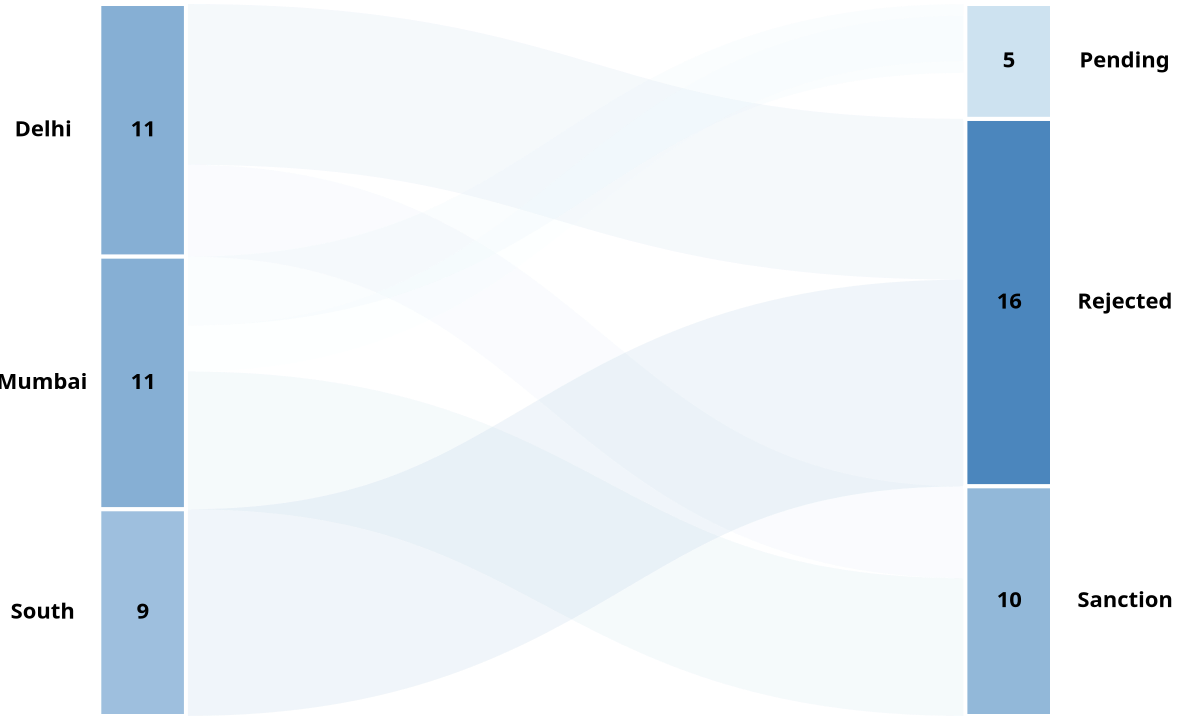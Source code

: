 {
  "$schema": "https://vega.github.io/schema/vega/v4.0.json",
  "width": 575,
  "height": 360,
  "padding": {"left": 5, "right": 20},
  "autosize": "fit",
  "data": [
    {
      "name": "rawData",
      "values": {
        "aggregations": {
          "table": {
            "buckets": [
              {
                "key": {
                  "my_source": "Delhi",
                  "my_dest": "Rejected"
                },
                "doc_count": 7
              },
              {
                "key": {
                  "my_source": "Delhi",
                  "my_dest": "Sanction"
                },
                "doc_count": 4
              },
              {
                "key": {
                  "my_source": "Mumbai",
                  "my_dest": "Pending"
                },
                "doc_count": 2
              },
              {
                "key": {
                  "my_source": "Mumbai",
                  "my_dest": "Sanction"
                },
                "doc_count": 6
              },
              {
                "key": {
                  "my_source": "Mumbai",
                  "my_dest": "Pending"
                },
                "doc_count": 3
              },
              {
                "key": {
                  "my_source": "South",
                  "my_dest": "Rejected"
                },
                "doc_count": 9
              }
            ]
          }
        }
      },
      "format": {
        "property": "aggregations.table.buckets"
      },
      "transform": [
        {
          "type": "formula",
          "expr": "datum.key.my_source",
          "as": "my_source"
        },
        {
          "type": "formula",
          "expr": "datum.key.my_dest",
          "as": "my_dest"
        },
        {
          "type": "formula",
          "expr": "datum.doc_count",
          "as": "size"
        }
      ]
    },
    {
      "name": "nodes",
      "source": "rawData",
      "transform": [
        {
          "type": "filter",
          "expr": "!groupSelector || groupSelector.my_source == datum.my_source || groupSelector.my_dest == datum.my_dest"
        },
        {
          "type": "formula",
          "expr": "datum.my_source+datum.my_dest",
          "as": "key"
        },
        {
          "type": "fold",
          "fields": [
            "my_source",
            "my_dest"
          ],
          "as": [
            "stack",
            "grpId"
          ]
        },
        {
          "type": "formula",
          "expr": "datum.stack == 'my_source' ? datum.my_source+datum.my_dest : datum.my_dest+datum.my_source",
          "as": "sortField"
        },
        {
          "type": "stack",
          "groupby": [
            "stack"
          ],
          "sort": {
            "field": "sortField",
            "order": "descending"
          },
          "field": "size"
        },
        {
          "type": "formula",
          "expr": "(datum.y0+datum.y1)/2",
          "as": "yc"
        }
      ]
    },
    {
      "name": "groups",
      "source": "nodes",
      "transform": [
        {
          "type": "aggregate",
          "groupby": [
            "stack",
            "grpId"
          ],
          "fields": [
            "size"
          ],
          "ops": [
            "sum"
          ],
          "as": [
            "total"
          ]
        },
        {
          "type": "stack",
          "groupby": [
            "stack"
          ],
          "sort": {
            "field": "grpId",
            "order": "descending"
          },
          "field": "total"
        },
        {
          "type": "formula",
          "expr": "scale('y', datum.y0)",
          "as": "scaledY0"
        },
        {
          "type": "formula",
          "expr": "scale('y', datum.y1)",
          "as": "scaledY1"
        },
        {
          "type": "formula",
          "expr": "datum.stack == 'my_source'",
          "as": "rightLabel"
        },
        {
          "type": "formula",
          "expr": "datum.total/domain('y')[1]",
          "as": "percentage"
        }
      ]
    },
    {
      "name": "targetimageNodes",
      "source": "nodes",
      "transform": [
        {
          "type": "filter",
          "expr": "datum.stack == 'my_dest'"
        }
      ]
    },
    {
      "name": "edges",
      "source": "nodes",
      "transform": [
        {
          "type": "filter",
          "expr": "datum.stack == 'my_source'"
        },
        {
          "type": "lookup",
          "from": "targetimageNodes",
          "key": "key",
          "fields": [
            "key"
          ],
          "as": [
            "target"
          ]
        },
        {
          "type": "linkpath",
          "orient": "horizontal",
          "shape": "diagonal",
          "sourceY": {
            "expr": "scale('y', datum.yc)"
          },
          "sourceX": {
            "expr": "scale('x', 'my_source') + bandwidth('x')*2"
          },
          "targetY": {
            "expr": "scale('y', datum.target.yc)"
          },
          "targetX": {
            "expr": "scale('x', 'my_dest')"
          }
        },
        {
          "type": "formula",
          "expr": "range('y')[0]-scale('y', datum.size)",
          "as": "strokeWidth"
        },
        {
          "type": "formula",
          "expr": "datum.size/domain('y')[1]",
          "as": "percentage"
        }
      ]
    }
  ],
  "scales": [
    {
      "name": "x",
      "type": "band",
      "range": "width",
      "domain": [
        "my_source",
        "my_dest"
      ],
      "paddingOuter": 0.05,
      "paddingInner": 0.95
    },
    {
      "name": "y",
      "type": "linear",
      "range": "height",
      "domain": {
        "data": "nodes",
        "field": "y1"
      }
    },
    {
      "name": "color",
      "type": "linear",
      "range": [
        "#B9D6EB",
        "#0153A1"
      ],
      "domain": {
        "data": "groups",
        "field": "percentage"
      }
    },
    {
      "name": "stackNames",
      "type": "ordinal",
      "range": [
        "Source Image",
        "Target Image"
      ],
      "domain": [
        "my_source",
        "my_dest"
      ]
    }
  ],
  "marks": [
    {
      "type": "path",
      "name": "edgeMark",
      "from": {
        "data": "edges"
      },
      "clip": true,
      "encode": {
        "update": {
          "stroke": [
            {
              "test": "groupSelector && groupSelector.stack=='my_source'",
              "scale": "color",
              "field": "my_dest"
            },
            {
              "scale": "color",
              "field": "percentage"
            }
          ],
          "strokeWidth": {
            "field": "strokeWidth"
          },
          "path": {
            "field": "path"
          },
          "strokeOpacity": {
            "signal": "!groupSelector && (groupHover.my_source == datum.my_source || groupHover.my_dest == datum.my_dest) ? 1 : 0.1"
          },
          "zindex": {
            "signal": "!groupSelector && (groupHover.my_source == datum.my_source || groupHover.my_dest == datum.my_dest) ? 1 : 0"
          },
          "tooltip": {
            "signal": "datum.my_source + ' → ' + datum.my_dest + '    ' + format(datum.size, ',.0f') + '   (' + format(datum.percentage, '.1%') + ')'"
          }
        },
        "hover": {
          "strokeOpacity": {
            "value": 1
          }
        }
      }
    },
    {
      "type": "rect",
      "name": "groupMark",
      "from": {
        "data": "groups"
      },
      "encode": {
        "enter": {
          "fill": {
            "scale": "color",
            "field": "percentage"
          },
          "width": {
            "scale": "x",
            "band": 2
          }
        },
        "update": {
          "x": {
            "scale": "x",
            "field": "stack"
          },
          "y": {
            "field": "scaledY0"
          },
          "y2": {
            "field": "scaledY1"
          },
          "fillOpacity": {
            "value": 0.7
          },
          "stroke": {
            "value": "#fff"
          },
          "strokeWidth": {
            "value": 2
          },
          "tooltip": {
            "signal": "datum.grpId + '   ' + format(datum.total, ',.0f') + '   (' + format(datum.percentage, '.1%') + ')'"
          }
        },
        "hover": {
          "fillOpacity": {
            "value": 1
          }
        }
      }
    },
    {
      "type": "text",
      "from": {
        "data": "groups"
      },
      "interactive": false,
      "encode": {
        "update": {
          "x": {
            "signal": "scale('x', datum.stack) + bandwidth('x')"
          },
          "yc": {
            "signal": "(datum.scaledY0 + datum.scaledY1)/2"
          },
          "align": {
            "value": "center"
          },
          "baseline": {
            "value": "middle"
          },
          "fontWeight": {
            "value": "bold"
          },
          "text": {
            "signal": "abs(datum.scaledY0-datum.scaledY1) > 13 ? datum.total : ''"
          }
        }
      }
    },
    {
      "type": "text",
      "from": {
        "data": "groups"
      },
      "interactive": false,
      "encode": {
        "update": {
          "x": {
            "signal": "scale('x', datum.stack) + (datum.rightLabel ? bandwidth('x') - 50 : 80)"
          },
          "yc": {
            "signal": "(datum.scaledY0 + datum.scaledY1)/2"
          },
          "dir": {
            "value": "rtl"
          },
          "align": {
            "value": "center"
          },
          "baseline": {
            "value": "middle"
          },
          "fontWeight": {
            "value": "bold"
          },
          "text": {
            "signal": "abs(datum.scaledY0-datum.scaledY1) > 13 ? datum.grpId : ''"
          }
        }
      }
    }
  ],
  "signals": [
    {
      "name": "groupHover",
      "value": {},
      "on": [
        {
          "events": "@groupMark:click",
          "update": "{my_source:datum.stack=='my_source' && datum.grpId, my_dest:datum.stack=='my_dest' && datum.grpId}"
        },
        {
          "events": "dblclick",
          "update": "{}"
        }
      ]
    },
    {
      "name": "groupSelector",
      "value": false
    }
  ]
}
